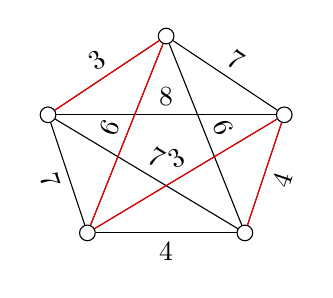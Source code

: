 \begin{tikzpicture}


\node[circle,inner sep=2pt,draw]  (v2) at (0,0) {};
\node[circle,inner sep=2pt,draw]  (v1) at (-1.5,-1) {};
\node[circle,inner sep=2pt,draw]  (v3) at (1.5,-1) {};
\node[circle,inner sep=2pt,draw]  (v5) at (-1,-2.5) {};
\node[circle,inner sep=2pt,draw]  (v4) at (1,-2.5) {};

\draw  (v1) -- (v2) node [above,midway,sloped] {3} ;
\draw  (v2) -- (v3) node [above,midway,sloped] {7};
\draw  (v3) -- (v4) node [below,midway,sloped] {4};
\draw  (v4) -- (v5) node [below,midway,sloped] {4};
\draw  (v5) -- (v1) node [below,midway,sloped] {7};

\draw  (v5) -- (v2) node [above,midway,sloped] {6};
\draw  (v2) -- (v4) node [above,midway,sloped] {6};
\draw  (v4) -- (v1) node [above,midway,sloped] {7};
\draw  (v1) -- (v3) node [above,midway,sloped] {8};
\draw  (v3) -- (v5) node [above,midway,sloped] {3};

\draw[red] (v1) -- (v2) -- (v5) -- (v3) -- (v4);
\end{tikzpicture}